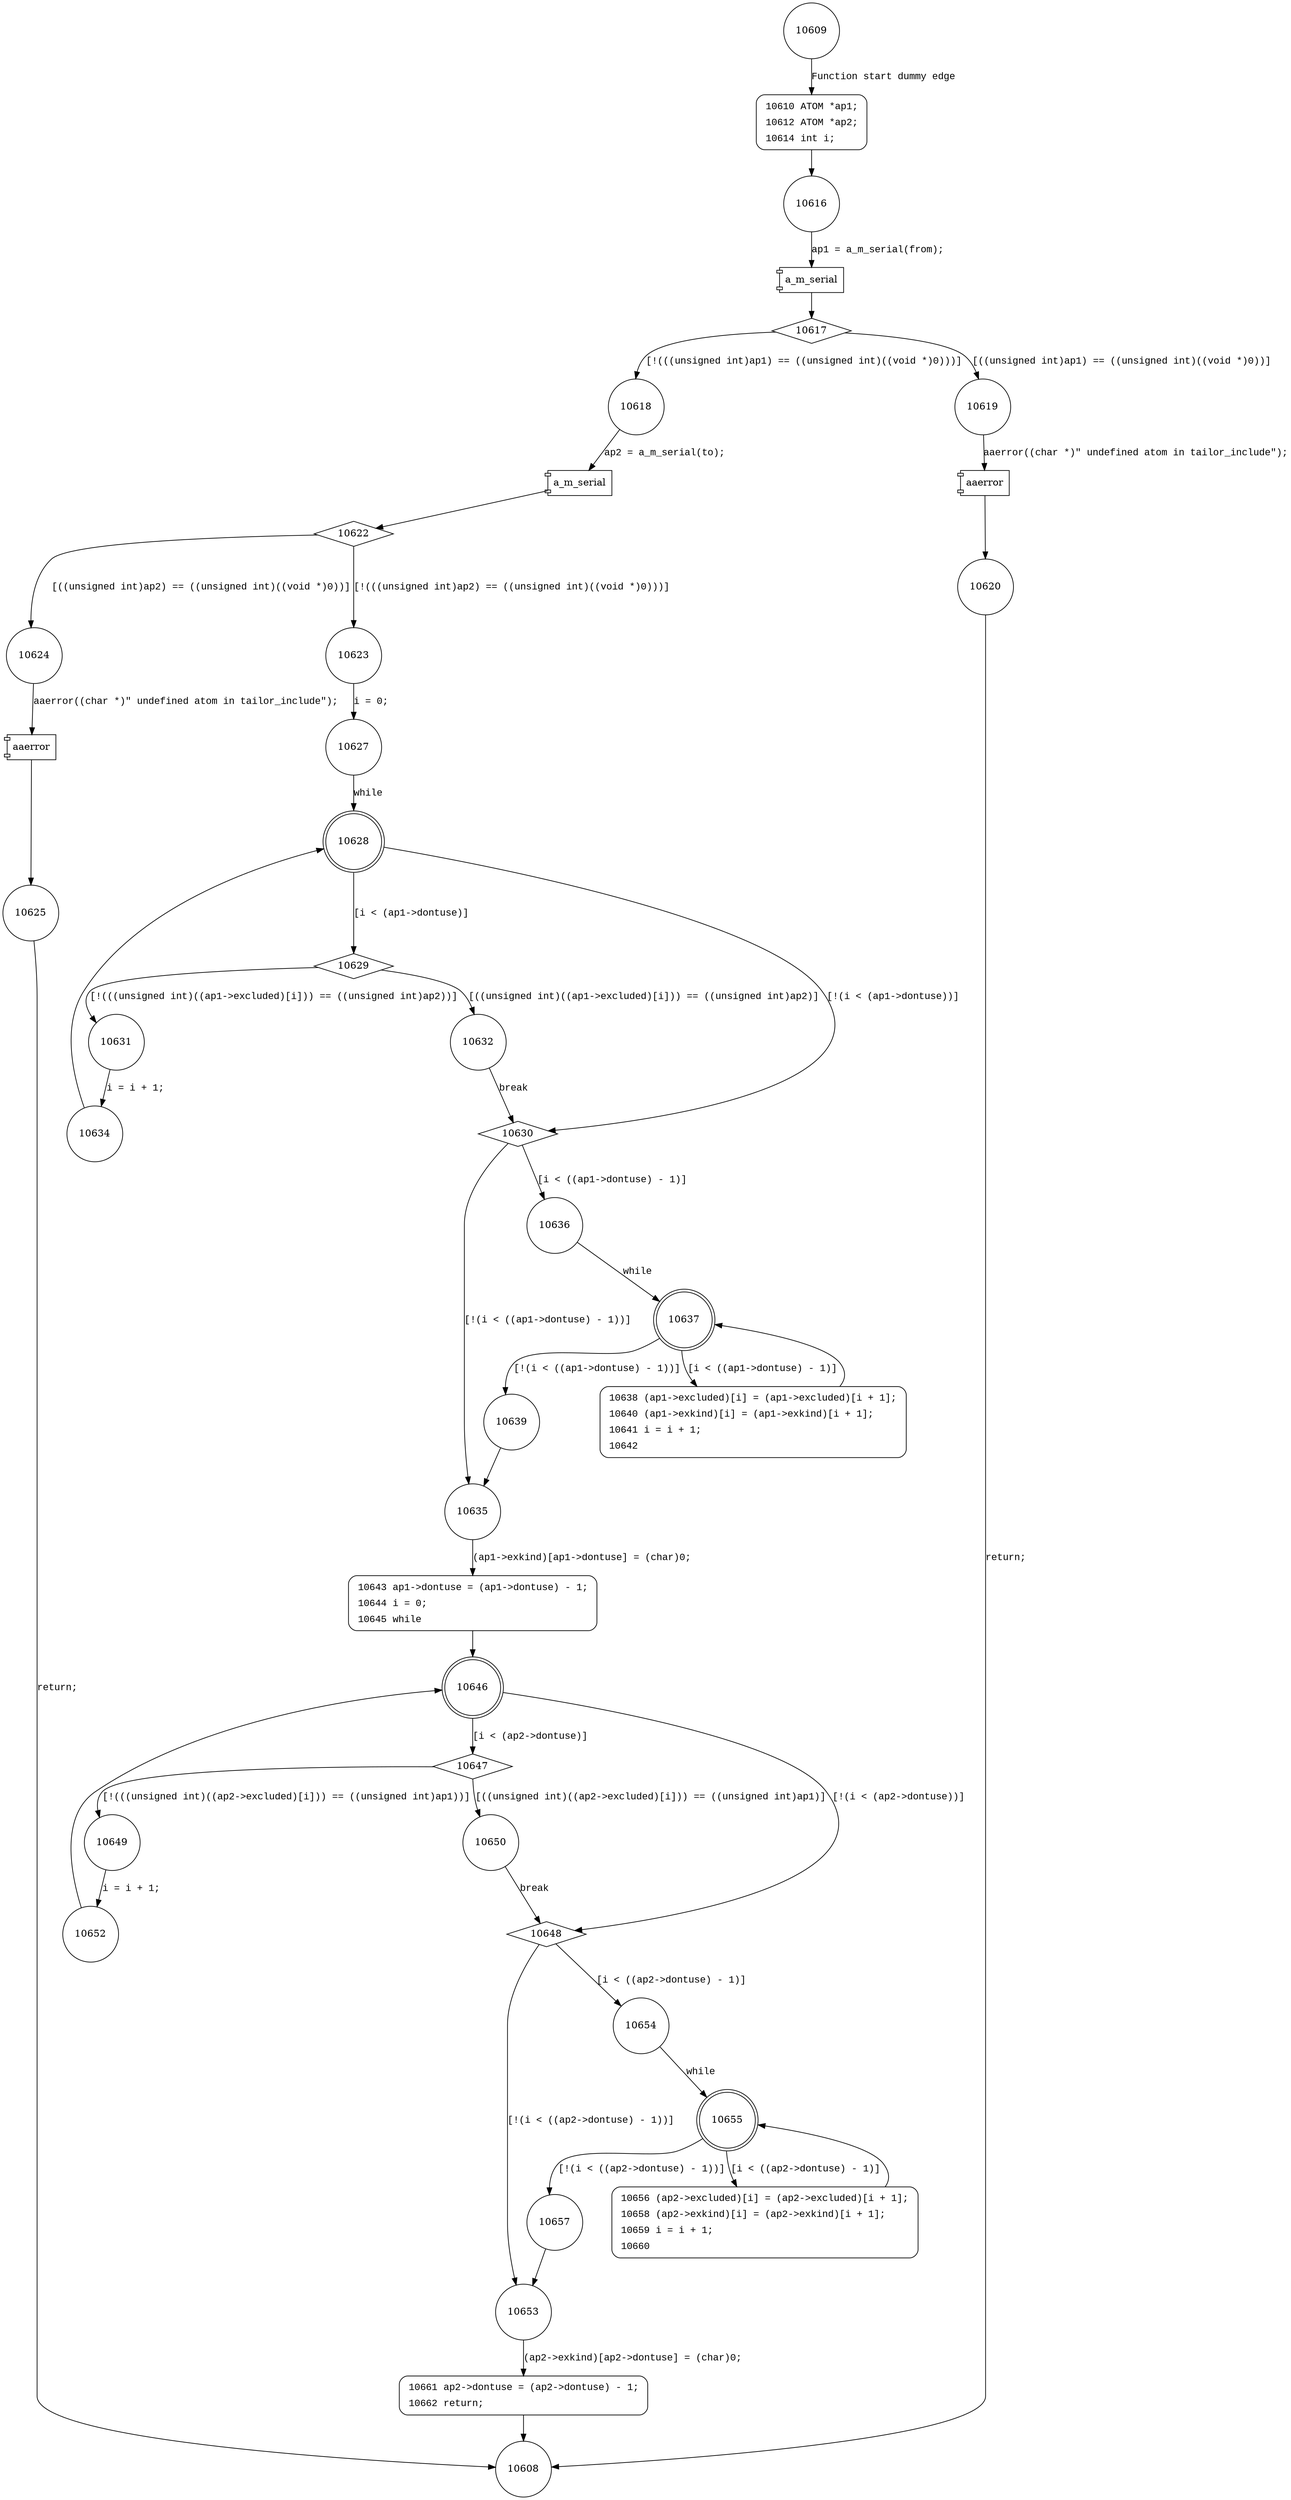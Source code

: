 digraph tailor_include {
10609 [shape="circle"]
10610 [shape="circle"]
10616 [shape="circle"]
10617 [shape="diamond"]
10618 [shape="circle"]
10619 [shape="circle"]
10620 [shape="circle"]
10622 [shape="diamond"]
10623 [shape="circle"]
10624 [shape="circle"]
10625 [shape="circle"]
10627 [shape="circle"]
10628 [shape="doublecircle"]
10630 [shape="diamond"]
10629 [shape="diamond"]
10631 [shape="circle"]
10632 [shape="circle"]
10635 [shape="circle"]
10636 [shape="circle"]
10637 [shape="doublecircle"]
10639 [shape="circle"]
10638 [shape="circle"]
10643 [shape="circle"]
10646 [shape="doublecircle"]
10648 [shape="diamond"]
10647 [shape="diamond"]
10649 [shape="circle"]
10650 [shape="circle"]
10653 [shape="circle"]
10654 [shape="circle"]
10655 [shape="doublecircle"]
10657 [shape="circle"]
10656 [shape="circle"]
10661 [shape="circle"]
10652 [shape="circle"]
10634 [shape="circle"]
10608 [shape="circle"]
10610 [style="filled,bold" penwidth="1" fillcolor="white" fontname="Courier New" shape="Mrecord" label=<<table border="0" cellborder="0" cellpadding="3" bgcolor="white"><tr><td align="right">10610</td><td align="left">ATOM *ap1;</td></tr><tr><td align="right">10612</td><td align="left">ATOM *ap2;</td></tr><tr><td align="right">10614</td><td align="left">int i;</td></tr></table>>]
10610 -> 10616[label=""]
10638 [style="filled,bold" penwidth="1" fillcolor="white" fontname="Courier New" shape="Mrecord" label=<<table border="0" cellborder="0" cellpadding="3" bgcolor="white"><tr><td align="right">10638</td><td align="left">(ap1-&gt;excluded)[i] = (ap1-&gt;excluded)[i + 1];</td></tr><tr><td align="right">10640</td><td align="left">(ap1-&gt;exkind)[i] = (ap1-&gt;exkind)[i + 1];</td></tr><tr><td align="right">10641</td><td align="left">i = i + 1;</td></tr><tr><td align="right">10642</td><td align="left"></td></tr></table>>]
10638 -> 10637[label=""]
10643 [style="filled,bold" penwidth="1" fillcolor="white" fontname="Courier New" shape="Mrecord" label=<<table border="0" cellborder="0" cellpadding="3" bgcolor="white"><tr><td align="right">10643</td><td align="left">ap1-&gt;dontuse = (ap1-&gt;dontuse) - 1;</td></tr><tr><td align="right">10644</td><td align="left">i = 0;</td></tr><tr><td align="right">10645</td><td align="left">while</td></tr></table>>]
10643 -> 10646[label=""]
10656 [style="filled,bold" penwidth="1" fillcolor="white" fontname="Courier New" shape="Mrecord" label=<<table border="0" cellborder="0" cellpadding="3" bgcolor="white"><tr><td align="right">10656</td><td align="left">(ap2-&gt;excluded)[i] = (ap2-&gt;excluded)[i + 1];</td></tr><tr><td align="right">10658</td><td align="left">(ap2-&gt;exkind)[i] = (ap2-&gt;exkind)[i + 1];</td></tr><tr><td align="right">10659</td><td align="left">i = i + 1;</td></tr><tr><td align="right">10660</td><td align="left"></td></tr></table>>]
10656 -> 10655[label=""]
10661 [style="filled,bold" penwidth="1" fillcolor="white" fontname="Courier New" shape="Mrecord" label=<<table border="0" cellborder="0" cellpadding="3" bgcolor="white"><tr><td align="right">10661</td><td align="left">ap2-&gt;dontuse = (ap2-&gt;dontuse) - 1;</td></tr><tr><td align="right">10662</td><td align="left">return;</td></tr></table>>]
10661 -> 10608[label=""]
10609 -> 10610 [label="Function start dummy edge" fontname="Courier New"]
100593 [shape="component" label="a_m_serial"]
10616 -> 100593 [label="ap1 = a_m_serial(from);" fontname="Courier New"]
100593 -> 10617 [label="" fontname="Courier New"]
10617 -> 10618 [label="[!(((unsigned int)ap1) == ((unsigned int)((void *)0)))]" fontname="Courier New"]
10617 -> 10619 [label="[((unsigned int)ap1) == ((unsigned int)((void *)0))]" fontname="Courier New"]
100594 [shape="component" label="aaerror"]
10619 -> 100594 [label="aaerror((char *)\" undefined atom in tailor_include\");" fontname="Courier New"]
100594 -> 10620 [label="" fontname="Courier New"]
100595 [shape="component" label="a_m_serial"]
10618 -> 100595 [label="ap2 = a_m_serial(to);" fontname="Courier New"]
100595 -> 10622 [label="" fontname="Courier New"]
10622 -> 10623 [label="[!(((unsigned int)ap2) == ((unsigned int)((void *)0)))]" fontname="Courier New"]
10622 -> 10624 [label="[((unsigned int)ap2) == ((unsigned int)((void *)0))]" fontname="Courier New"]
100596 [shape="component" label="aaerror"]
10624 -> 100596 [label="aaerror((char *)\" undefined atom in tailor_include\");" fontname="Courier New"]
100596 -> 10625 [label="" fontname="Courier New"]
10623 -> 10627 [label="i = 0;" fontname="Courier New"]
10628 -> 10630 [label="[!(i < (ap1->dontuse))]" fontname="Courier New"]
10628 -> 10629 [label="[i < (ap1->dontuse)]" fontname="Courier New"]
10629 -> 10631 [label="[!(((unsigned int)((ap1->excluded)[i])) == ((unsigned int)ap2))]" fontname="Courier New"]
10629 -> 10632 [label="[((unsigned int)((ap1->excluded)[i])) == ((unsigned int)ap2)]" fontname="Courier New"]
10630 -> 10635 [label="[!(i < ((ap1->dontuse) - 1))]" fontname="Courier New"]
10630 -> 10636 [label="[i < ((ap1->dontuse) - 1)]" fontname="Courier New"]
10637 -> 10639 [label="[!(i < ((ap1->dontuse) - 1))]" fontname="Courier New"]
10637 -> 10638 [label="[i < ((ap1->dontuse) - 1)]" fontname="Courier New"]
10639 -> 10635 [label="" fontname="Courier New"]
10635 -> 10643 [label="(ap1->exkind)[ap1->dontuse] = (char)0;" fontname="Courier New"]
10646 -> 10648 [label="[!(i < (ap2->dontuse))]" fontname="Courier New"]
10646 -> 10647 [label="[i < (ap2->dontuse)]" fontname="Courier New"]
10647 -> 10649 [label="[!(((unsigned int)((ap2->excluded)[i])) == ((unsigned int)ap1))]" fontname="Courier New"]
10647 -> 10650 [label="[((unsigned int)((ap2->excluded)[i])) == ((unsigned int)ap1)]" fontname="Courier New"]
10648 -> 10653 [label="[!(i < ((ap2->dontuse) - 1))]" fontname="Courier New"]
10648 -> 10654 [label="[i < ((ap2->dontuse) - 1)]" fontname="Courier New"]
10655 -> 10657 [label="[!(i < ((ap2->dontuse) - 1))]" fontname="Courier New"]
10655 -> 10656 [label="[i < ((ap2->dontuse) - 1)]" fontname="Courier New"]
10657 -> 10653 [label="" fontname="Courier New"]
10653 -> 10661 [label="(ap2->exkind)[ap2->dontuse] = (char)0;" fontname="Courier New"]
10649 -> 10652 [label="i = i + 1;" fontname="Courier New"]
10631 -> 10634 [label="i = i + 1;" fontname="Courier New"]
10620 -> 10608 [label="return;" fontname="Courier New"]
10625 -> 10608 [label="return;" fontname="Courier New"]
10627 -> 10628 [label="while" fontname="Courier New"]
10632 -> 10630 [label="break" fontname="Courier New"]
10636 -> 10637 [label="while" fontname="Courier New"]
10650 -> 10648 [label="break" fontname="Courier New"]
10654 -> 10655 [label="while" fontname="Courier New"]
10652 -> 10646 [label="" fontname="Courier New"]
10634 -> 10628 [label="" fontname="Courier New"]
}